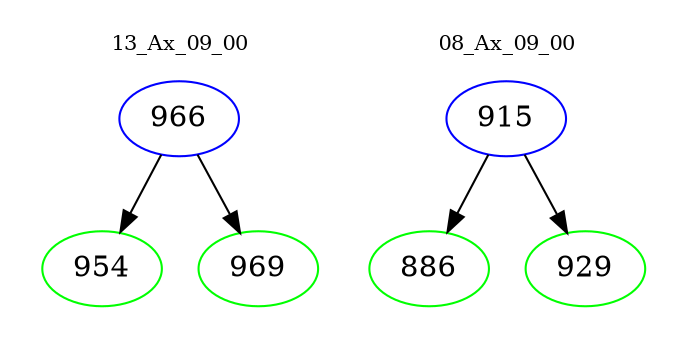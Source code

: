 digraph{
subgraph cluster_0 {
color = white
label = "13_Ax_09_00";
fontsize=10;
T0_966 [label="966", color="blue"]
T0_966 -> T0_954 [color="black"]
T0_954 [label="954", color="green"]
T0_966 -> T0_969 [color="black"]
T0_969 [label="969", color="green"]
}
subgraph cluster_1 {
color = white
label = "08_Ax_09_00";
fontsize=10;
T1_915 [label="915", color="blue"]
T1_915 -> T1_886 [color="black"]
T1_886 [label="886", color="green"]
T1_915 -> T1_929 [color="black"]
T1_929 [label="929", color="green"]
}
}
